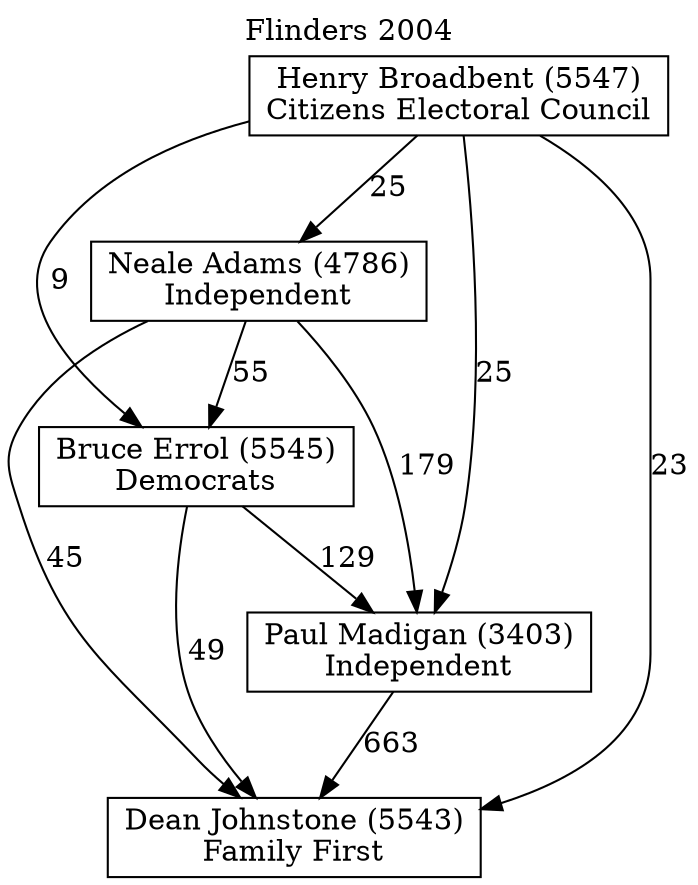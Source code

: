 // House preference flow
digraph "Dean Johnstone (5543)_Flinders_2004" {
	graph [label="Flinders 2004" labelloc=t mclimit=10]
	node [shape=box]
	"Dean Johnstone (5543)" [label="Dean Johnstone (5543)
Family First"]
	"Paul Madigan (3403)" [label="Paul Madigan (3403)
Independent"]
	"Bruce Errol (5545)" [label="Bruce Errol (5545)
Democrats"]
	"Neale Adams (4786)" [label="Neale Adams (4786)
Independent"]
	"Henry Broadbent (5547)" [label="Henry Broadbent (5547)
Citizens Electoral Council"]
	"Paul Madigan (3403)" -> "Dean Johnstone (5543)" [label=663]
	"Bruce Errol (5545)" -> "Paul Madigan (3403)" [label=129]
	"Neale Adams (4786)" -> "Bruce Errol (5545)" [label=55]
	"Henry Broadbent (5547)" -> "Neale Adams (4786)" [label=25]
	"Bruce Errol (5545)" -> "Dean Johnstone (5543)" [label=49]
	"Neale Adams (4786)" -> "Dean Johnstone (5543)" [label=45]
	"Henry Broadbent (5547)" -> "Dean Johnstone (5543)" [label=23]
	"Henry Broadbent (5547)" -> "Bruce Errol (5545)" [label=9]
	"Neale Adams (4786)" -> "Paul Madigan (3403)" [label=179]
	"Henry Broadbent (5547)" -> "Paul Madigan (3403)" [label=25]
}
